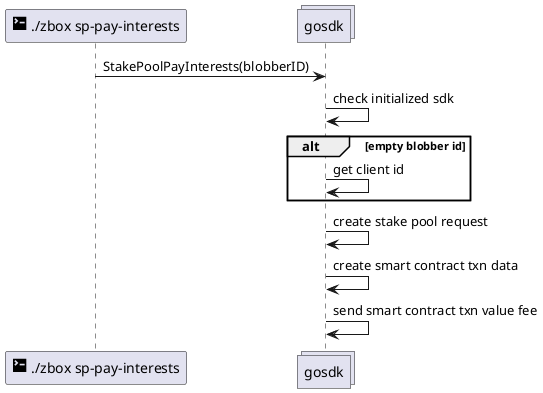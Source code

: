 @startuml
participant "<size:20><&terminal></size> ./zbox sp-pay-interests" as cli
collections gosdk

cli -> gosdk: StakePoolPayInterests(blobberID)

gosdk -> gosdk: check initialized sdk
alt empty blobber id
gosdk -> gosdk: get client id 
end
gosdk -> gosdk: create stake pool request
gosdk -> gosdk: create smart contract txn data
gosdk -> gosdk: send smart contract txn value fee
@enduml
